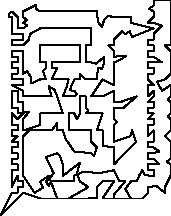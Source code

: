 unitsize(0.001cm);
// 58036
draw((200,400)--(300,400));
draw((300,400)--(300,500));
draw((300,500)--(400,500));
draw((400,500)--(400,600));
draw((400,600)--(300,600));
draw((300,600)--(300,700));
draw((300,700)--(200,500));
draw((200,500)--(200,700));
draw((200,700)--(200,600));
draw((200,600)--(200,800));
draw((200,800)--(300,800));
draw((300,800)--(300,900));
draw((300,900)--(200,900));
draw((200,900)--(200,1000));
draw((200,1000)--(300,1000));
draw((300,1000)--(300,1100));
draw((300,1100)--(200,1100));
draw((200,1100)--(200,1200));
draw((200,1200)--(300,1200));
draw((300,1200)--(300,1300));
draw((300,1300)--(200,1300));
draw((200,1300)--(300,1400));
draw((300,1400)--(200,1400));
draw((200,1400)--(200,1500));
draw((200,1500)--(300,1500));
draw((300,1500)--(300,1600));
draw((300,1600)--(200,1600));
draw((200,1600)--(200,1700));
draw((200,1700)--(200,1800));
draw((200,1800)--(300,1700));
draw((300,1700)--(400,1800));
draw((400,1800)--(400,1900));
draw((400,1900)--(400,2000));
draw((400,2000)--(300,2000));
draw((300,2000)--(300,2100));
draw((300,2100)--(300,2200));
draw((300,2200)--(200,2200));
draw((200,2200)--(200,2100));
draw((200,2100)--(200,2000));
draw((200,2000)--(200,1900));
draw((200,1900)--(300,1900));
draw((300,1900)--(300,1800));
draw((300,1800)--(500,1829));
draw((500,1829)--(400,1700));
draw((400,1700)--(400,1600));
draw((400,1600)--(400,1500));
draw((400,1500)--(700,1600));
draw((700,1600)--(700,1800));
draw((700,1800)--(900,1800));
draw((900,1800)--(800,1800));
draw((800,1800)--(1000,1800));
draw((1000,1800)--(1100,1800));
draw((1100,1800)--(1000,2100));
draw((1000,2100)--(950,2220));
draw((950,2220)--(850,2280));
draw((850,2280)--(900,2100));
draw((900,2100)--(800,2100));
draw((800,2100)--(700,2100));
draw((700,2100)--(530,2100));
draw((530,2100)--(400,2100));
draw((400,2100)--(400,2200));
draw((400,2200)--(200,2300));
draw((200,2300)--(300,2300));
draw((300,2300)--(400,2300));
draw((400,2300)--(400,2400));
draw((400,2400)--(300,2400));
draw((300,2400)--(200,2400));
draw((200,2400)--(200,2500));
draw((200,2500)--(300,2500));
draw((300,2500)--(300,2600));
draw((300,2600)--(200,2600));
draw((200,2600)--(200,2700));
draw((200,2700)--(300,2700));
draw((300,2700)--(300,2800));
draw((300,2800)--(200,2800));
draw((200,2800)--(200,2900));
draw((200,2900)--(300,2900));
draw((300,2900)--(400,2900));
draw((400,2900)--(400,2800));
draw((400,2800)--(400,2700));
draw((400,2700)--(400,2600));
draw((400,2600)--(400,2500));
draw((400,2500)--(469,2550));
draw((469,2550)--(540,2430));
draw((540,2430)--(540,2330));
draw((540,2330)--(700,2400));
draw((700,2400)--(800,2400));
draw((800,2400)--(750,2550));
draw((750,2550)--(800,2600));
draw((800,2600)--(800,2700));
draw((800,2700)--(700,2700));
draw((700,2700)--(700,3000));
draw((700,3000)--(800,3000));
draw((800,3000)--(900,3000));
draw((900,3000)--(1000,3000));
draw((1000,3000)--(1100,3000));
draw((1100,3000)--(1200,3000));
draw((1200,3000)--(1300,3000));
draw((1300,3000)--(1400,3000));
draw((1400,3000)--(1400,2900));
draw((1400,2900)--(1400,2820));
draw((1400,2820)--(1400,2700));
draw((1400,2700)--(1300,2700));
draw((1300,2700)--(1200,2700));
draw((1200,2700)--(1100,2700));
draw((1100,2700)--(1000,2700));
draw((1000,2700)--(900,2700));
draw((900,2700)--(910,2600));
draw((910,2600)--(1000,2600));
draw((1000,2600)--(900,2400));
draw((900,2400)--(1000,2400));
draw((1000,2400)--(1100,2400));
draw((1100,2400)--(1200,2400));
draw((1200,2400)--(1170,2280));
draw((1170,2280)--(1100,2100));
draw((1100,2100)--(1200,2100));
draw((1200,2100)--(1300,2100));
draw((1300,2100)--(1350,2140));
draw((1350,2140)--(1300,2200));
draw((1300,2200)--(1220,2210));
draw((1220,2210)--(1300,2400));
draw((1300,2400)--(1400,2400));
draw((1400,2400)--(1400,2500));
draw((1400,2500)--(1500,2400));
draw((1500,2400)--(1600,2400));
draw((1600,2400)--(1700,2400));
draw((1700,2400)--(1720,2610));
draw((1720,2610)--(1790,2580));
draw((1790,2580)--(1829,2700));
draw((1829,2700)--(1829,2800));
draw((1829,2800)--(1690,2680));
draw((1690,2680)--(1600,2700));
draw((1600,2700)--(1500,2700));
draw((1500,2700)--(1500,2800));
draw((1500,2800)--(1500,2860));
draw((1500,2860)--(1500,3000));
draw((1500,3000)--(1600,3000));
draw((1600,3000)--(1600,3300));
draw((1600,3300)--(1500,3300));
draw((1500,3300)--(1400,3300));
draw((1400,3300)--(1300,3300));
draw((1300,3300)--(1200,3300));
draw((1200,3300)--(1100,3300));
draw((1100,3300)--(1000,3300));
draw((1000,3300)--(900,3300));
draw((900,3300)--(800,3300));
draw((800,3300)--(700,3300));
draw((700,3300)--(520,3200));
draw((520,3200)--(500,3100));
draw((500,3100)--(400,3000));
draw((400,3000)--(300,3000));
draw((300,3000)--(200,3000));
draw((200,3000)--(200,3100));
draw((200,3100)--(300,3100));
draw((300,3100)--(400,3100));
draw((400,3100)--(400,3200));
draw((400,3200)--(300,3200));
draw((300,3200)--(200,3200));
draw((200,3200)--(200,3300));
draw((200,3300)--(200,3400));
draw((200,3400)--(200,3500));
draw((200,3500)--(150,3500));
draw((150,3500)--(150,3550));
draw((150,3550)--(200,3600));
draw((200,3600)--(300,3500));
draw((300,3500)--(300,3400));
draw((300,3400)--(300,3300));
draw((300,3300)--(400,3300));
draw((400,3300)--(469,3350));
draw((469,3350)--(400,3400));
draw((400,3400)--(469,3450));
draw((469,3450)--(400,3500));
draw((400,3500)--(400,3600));
draw((400,3600)--(620,3709));
draw((620,3709)--(620,3650));
draw((620,3650)--(700,3600));
draw((700,3600)--(800,3600));
draw((800,3600)--(900,3600));
draw((900,3600)--(1000,3600));
draw((1000,3600)--(1100,3600));
draw((1100,3600)--(1200,3600));
draw((1200,3600)--(1300,3600));
draw((1300,3600)--(1400,3600));
draw((1400,3600)--(1500,3600));
draw((1500,3600)--(1600,3600));
draw((1600,3600)--(1700,3600));
draw((1700,3600)--(1720,3409));
draw((1720,3409)--(1790,3330));
draw((1790,3330)--(1829,3450));
draw((1829,3450)--(1900,3520));
draw((1900,3520)--(2000,3500));
draw((2000,3500)--(2300,3500));
draw((2300,3500)--(2300,3400));
draw((2300,3400)--(2700,3300));
draw((2700,3300)--(2320,3150));
draw((2320,3150)--(2280,3250));
draw((2280,3250)--(2200,3200));
draw((2200,3200)--(2150,3250));
draw((2150,3250)--(2100,3200));
draw((2100,3200)--(2050,3150));
draw((2050,3150)--(2000,3100));
draw((2000,3100)--(2000,3000));
draw((2000,3000)--(1900,3000));
draw((1900,3000)--(2000,2900));
draw((2000,2900)--(2000,2800));
draw((2000,2800)--(2220,2820));
draw((2220,2820)--(2120,2750));
draw((2120,2750)--(2000,2700));
draw((2000,2700)--(2000,2600));
draw((2000,2600)--(2000,2500));
draw((2000,2500)--(2000,2400));
draw((2000,2400)--(2000,2300));
draw((2000,2300)--(1800,2400));
draw((1800,2400)--(1600,2100));
draw((1600,2100)--(1700,2100));
draw((1700,2100)--(1800,2100));
draw((1800,2100)--(2000,2200));
draw((2000,2200)--(2000,2100));
draw((2000,2100)--(2000,2000));
draw((2000,2000)--(2110,2000));
draw((2110,2000)--(2400,2100));
draw((2400,2100)--(2170,1900));
draw((2170,1900)--(2000,1900));
draw((2000,1900)--(2000,1800));
draw((2000,1800)--(2000,1700));
draw((2000,1700)--(2060,1650));
draw((2060,1650)--(2000,1600));
draw((2000,1600)--(2000,1500));
draw((2000,1500)--(2000,1400));
draw((2000,1400)--(2000,1300));
draw((2000,1300)--(2290,1400));
draw((2290,1400)--(2320,1500));
draw((2320,1500)--(2390,1300));
draw((2390,1300)--(2000,900));
draw((2000,900)--(2000,1000));
draw((2000,1000)--(2000,1100));
draw((2000,1100)--(2000,1200));
draw((2000,1200)--(1800,1230));
draw((1800,1230)--(1800,1500));
draw((1800,1500)--(1700,1500));
draw((1700,1500)--(1800,1800));
draw((1800,1800)--(1700,1800));
draw((1700,1800)--(1600,1800));
draw((1600,1800)--(1500,1800));
draw((1500,1800)--(1550,1850));
draw((1550,1850)--(1500,1900));
draw((1500,1900)--(1500,2100));
draw((1500,2100)--(1400,2100));
draw((1400,2100)--(1400,2000));
draw((1400,2000)--(1400,1800));
draw((1400,1800)--(1350,1700));
draw((1350,1700)--(1300,1800));
draw((1300,1800)--(1200,1800));
draw((1200,1800)--(1200,1700));
draw((1200,1700)--(1200,1500));
draw((1200,1500)--(1300,1500));
draw((1300,1500)--(1400,1500));
draw((1400,1500)--(1500,1500));
draw((1500,1500)--(1600,1500));
draw((1600,1500)--(1600,1300));
draw((1600,1300)--(1700,1200));
draw((1700,1200)--(1650,1050));
draw((1650,1050)--(1600,1100));
draw((1600,1100)--(1300,1130));
draw((1300,1130)--(1150,1350));
draw((1150,1350)--(1100,1500));
draw((1100,1500)--(1000,1500));
draw((1000,1500)--(1000,1629));
draw((1000,1629)--(900,1500));
draw((900,1500)--(800,1500));
draw((800,1500)--(700,1500));
draw((700,1500)--(500,1500));
draw((500,1500)--(400,1400));
draw((400,1400)--(400,1300));
draw((400,1300)--(400,1200));
draw((400,1200)--(400,1100));
draw((400,1100)--(400,1000));
draw((400,1000)--(400,900));
draw((400,900)--(400,800));
draw((400,800)--(400,700));
draw((400,700)--(600,400));
draw((600,400)--(750,490));
draw((750,490)--(700,600));
draw((700,600)--(850,700));
draw((850,700)--(1000,300));
draw((1000,300)--(1100,300));
draw((1100,300)--(1300,300));
draw((1300,300)--(1400,300));
draw((1400,300)--(1550,300));
draw((1550,300)--(1710,310));
draw((1710,310)--(1710,510));
draw((1710,510)--(1800,600));
draw((1800,600)--(1900,600));
draw((1900,600)--(2000,600));
draw((2000,600)--(1800,300));
draw((1800,300)--(1900,300));
draw((1900,300)--(2300,300));
draw((2300,300)--(2200,469));
draw((2200,469)--(2300,600));
draw((2300,600)--(2400,600));
draw((2400,600)--(2450,710));
draw((2450,710)--(2500,800));
draw((2500,800)--(2550,710));
draw((2550,710)--(2700,700));
draw((2700,700)--(2700,800));
draw((2700,800)--(2600,800));
draw((2600,800)--(2600,900));
draw((2600,900)--(2700,900));
draw((2700,900)--(2800,900));
draw((2800,900)--(2700,1000));
draw((2700,1000)--(2600,1000));
draw((2600,1000)--(2600,1100));
draw((2600,1100)--(2700,1100));
draw((2700,1100)--(2800,1130));
draw((2800,1130)--(2700,1200));
draw((2700,1200)--(2600,1200));
draw((2600,1200)--(2600,1300));
draw((2600,1300)--(2700,1300));
draw((2700,1300)--(2700,1400));
draw((2700,1400)--(2700,1500));
draw((2700,1500)--(2600,1400));
draw((2600,1400)--(2600,1500));
draw((2600,1500)--(2600,1600));
draw((2600,1600)--(2700,1600));
draw((2700,1600)--(2700,1700));
draw((2700,1700)--(2600,1700));
draw((2600,1700)--(2700,1800));
draw((2700,1800)--(2600,1800));
draw((2600,1800)--(2600,1900));
draw((2600,1900)--(2700,1900));
draw((2700,1900)--(2700,2000));
draw((2700,2000)--(2600,2000));
draw((2600,2000)--(2700,2100));
draw((2700,2100)--(2700,2200));
draw((2700,2200)--(2600,2100));
draw((2600,2100)--(2600,2200));
draw((2600,2200)--(2600,2300));
draw((2600,2300)--(2700,2300));
draw((2700,2300)--(2600,2400));
draw((2600,2400)--(2600,2500));
draw((2600,2500)--(2700,2500));
draw((2700,2500)--(2700,2600));
draw((2700,2600)--(2600,2600));
draw((2600,2600)--(2600,2700));
draw((2600,2700)--(2700,2700));
draw((2700,2700)--(2850,2700));
draw((2850,2700)--(2700,2800));
draw((2700,2800)--(2600,2800));
draw((2600,2800)--(2600,2900));
draw((2600,2900)--(2700,2900));
draw((2700,2900)--(2700,3000));
draw((2700,3000)--(2600,3000));
draw((2600,3000)--(2600,3100));
draw((2600,3100)--(2700,3100));
draw((2700,3100)--(2700,3200));
draw((2700,3200)--(2850,3350));
draw((2850,3350)--(2700,3400));
draw((2700,3400)--(2600,3400));
draw((2600,3400)--(2700,3500));
draw((2700,3500)--(2700,3600));
draw((2700,3600)--(2620,3650));
draw((2620,3650)--(2700,3700));
draw((2700,3700)--(2700,3800));
draw((2700,3800)--(3000,3800));
draw((3000,3800)--(3000,3700));
draw((3000,3700)--(3000,3600));
draw((3000,3600)--(3000,3500));
draw((3000,3500)--(3000,3400));
draw((3000,3400)--(3000,3300));
draw((3000,3300)--(3000,3200));
draw((3000,3200)--(3000,3100));
draw((3000,3100)--(3000,3000));
draw((3000,3000)--(2900,3000));
draw((2900,3000)--(3000,2900));
draw((3000,2900)--(3000,2800));
draw((3000,2800)--(3000,2700));
draw((3000,2700)--(3000,2600));
draw((3000,2600)--(3000,2500));
draw((3000,2500)--(2900,2400));
draw((2900,2400)--(2760,2360));
draw((2760,2360)--(2850,2200));
draw((2850,2200)--(3000,2300));
draw((3000,2300)--(3000,2200));
draw((3000,2200)--(3000,2100));
draw((3000,2100)--(2950,2050));
draw((2950,2050)--(3000,2000));
draw((3000,2000)--(3000,1900));
draw((3000,1900)--(3000,1800));
draw((3000,1800)--(2950,1750));
draw((2950,1750)--(3000,1700));
draw((3000,1700)--(3000,1600));
draw((3000,1600)--(3000,1500));
draw((3000,1500)--(2900,1400));
draw((2900,1400)--(3000,1300));
draw((3000,1300)--(3000,1200));
draw((3000,1200)--(3000,1100));
draw((3000,1100)--(3000,1000));
draw((3000,1000)--(2930,950));
draw((2930,950)--(3000,900));
draw((3000,900)--(3000,800));
draw((3000,800)--(3000,700));
draw((3000,700)--(2900,500));
draw((2900,500)--(2900,400));
draw((2900,400)--(2750,520));
draw((2750,520)--(2600,500));
draw((2600,500)--(2600,400));
draw((2600,400)--(2500,300));
draw((2500,300)--(2400,300));
draw((2400,300)--(2200,300));
draw((2200,300)--(2100,300));
draw((2100,300)--(2000,300));
draw((2000,300)--(2000,370));
draw((2000,370)--(2200,600));
draw((2200,600)--(2100,600));
draw((2100,600)--(2000,800));
draw((2000,800)--(1750,750));
draw((1750,750)--(1450,770));
draw((1450,770)--(1300,700));
draw((1300,700)--(1300,600));
draw((1300,600)--(1200,600));
draw((1200,600)--(1100,600));
draw((1100,600)--(1000,600));
draw((1000,600)--(900,600));
draw((900,600)--(850,520));
draw((850,520)--(800,600));
draw((800,600)--(939,740));
draw((939,740)--(800,1030));
draw((800,1030)--(1000,1100));
draw((1000,1100)--(1050,1050));
draw((1050,1050)--(1100,900));
draw((1100,900)--(1100,700));
draw((1100,700)--(1400,930));
draw((1400,930)--(1350,750));
draw((1350,750)--(1400,600));
draw((1400,600)--(1550,500));
draw((1550,500)--(1200,300));
draw((1200,300)--(900,300));
draw((900,300)--(800,300));
draw((800,300)--(700,300));
draw((700,300)--(400,400));
draw((400,400)--(0,0));
draw((0,0)--(200,400));
